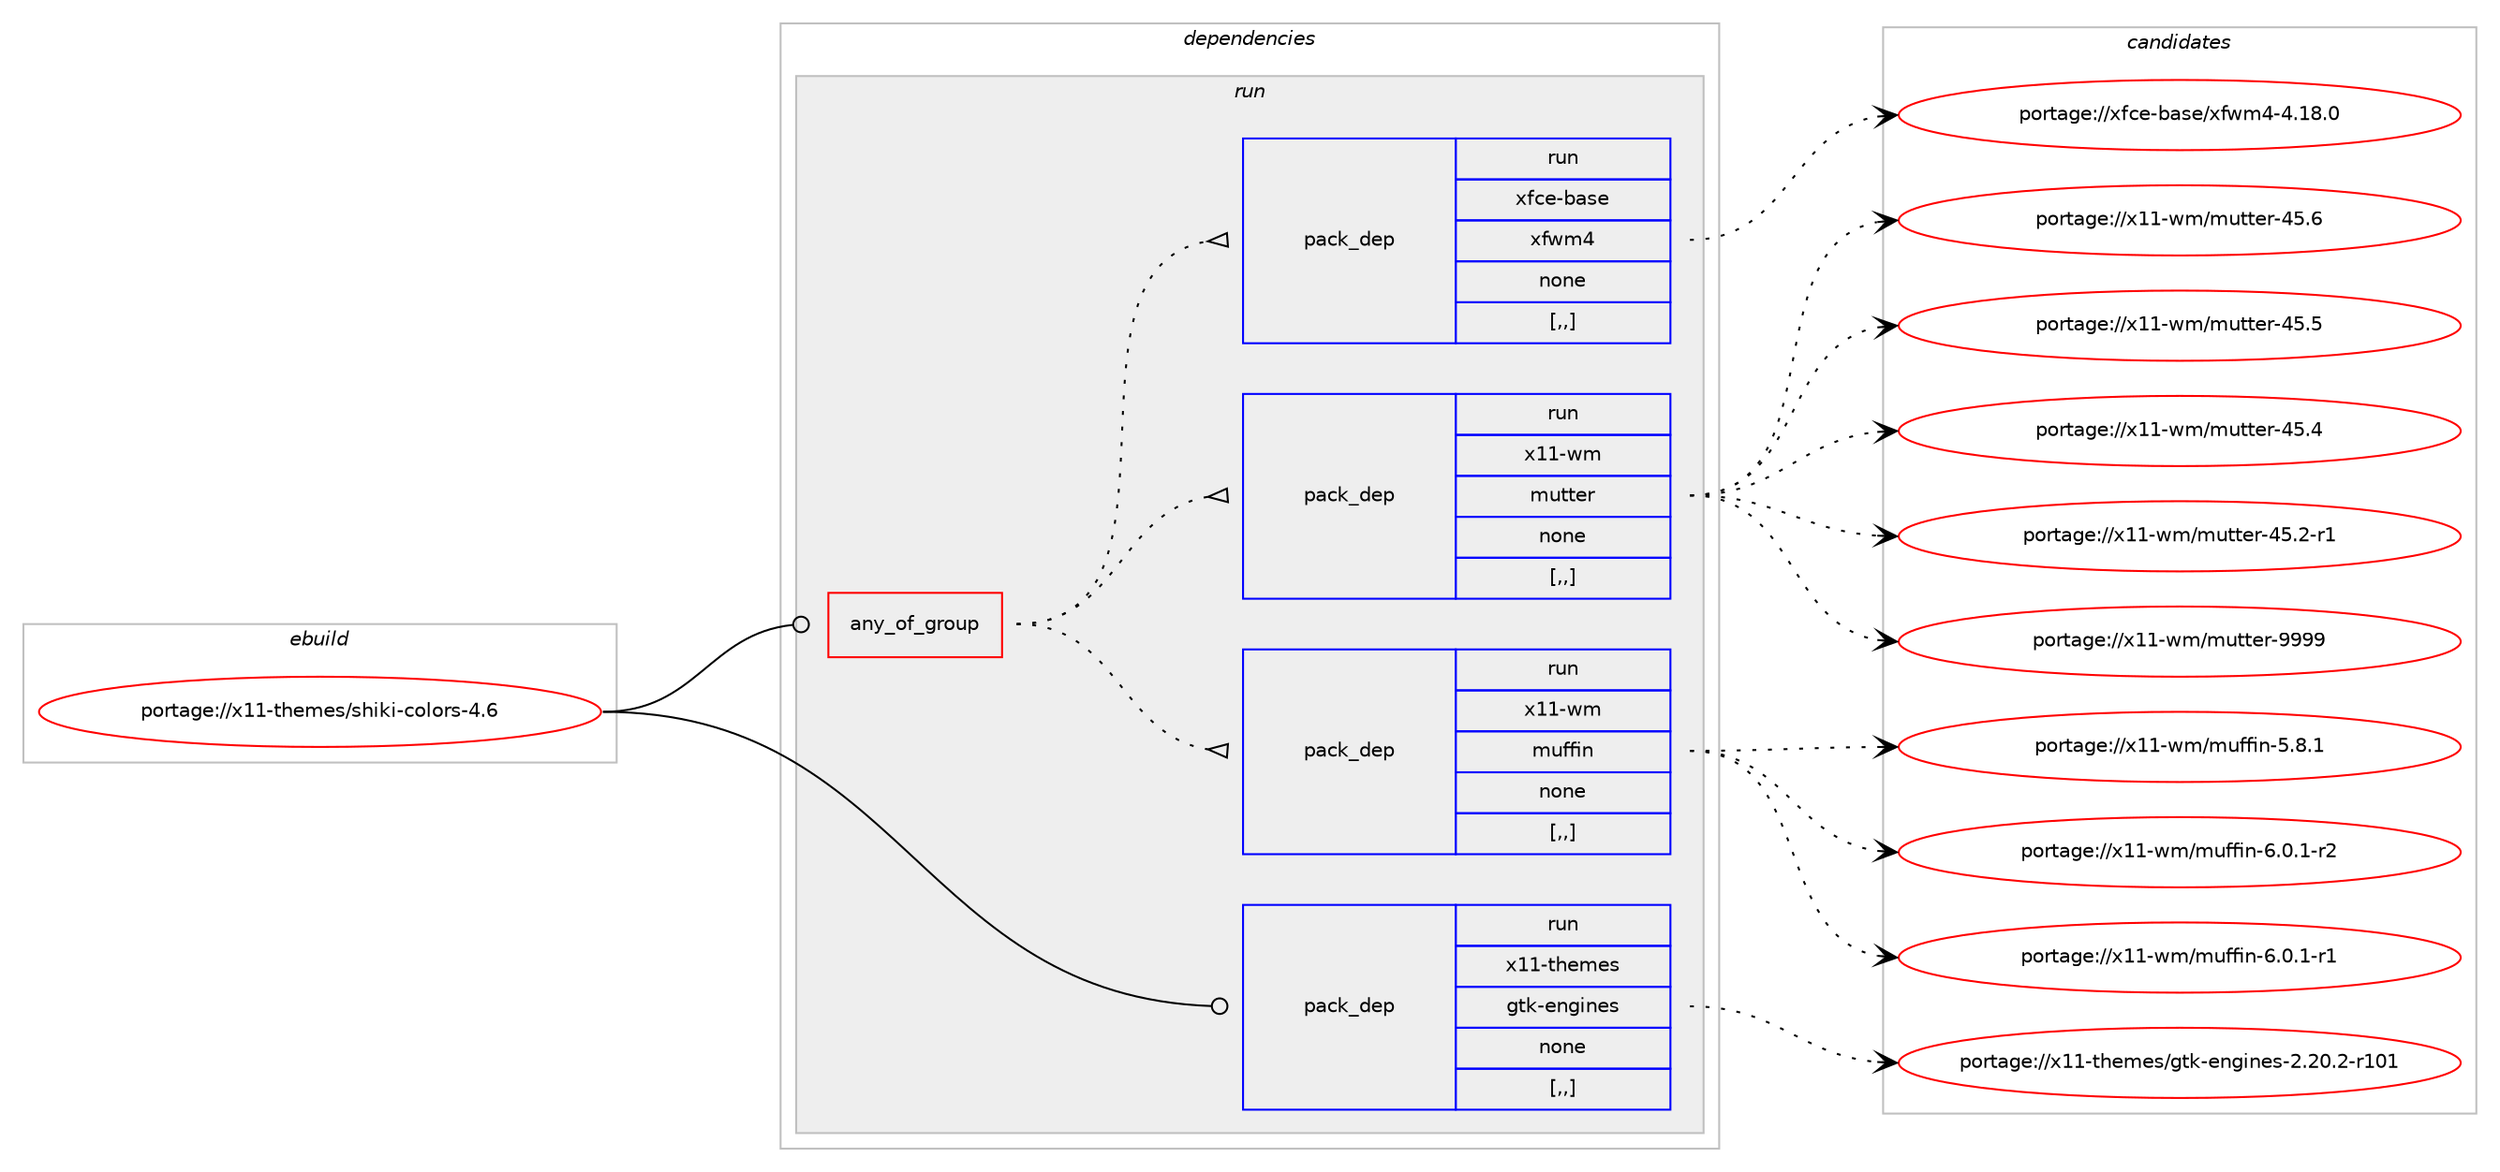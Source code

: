 digraph prolog {

# *************
# Graph options
# *************

newrank=true;
concentrate=true;
compound=true;
graph [rankdir=LR,fontname=Helvetica,fontsize=10,ranksep=1.5];#, ranksep=2.5, nodesep=0.2];
edge  [arrowhead=vee];
node  [fontname=Helvetica,fontsize=10];

# **********
# The ebuild
# **********

subgraph cluster_leftcol {
color=gray;
rank=same;
label=<<i>ebuild</i>>;
id [label="portage://x11-themes/shiki-colors-4.6", color=red, width=4, href="../x11-themes/shiki-colors-4.6.svg"];
}

# ****************
# The dependencies
# ****************

subgraph cluster_midcol {
color=gray;
label=<<i>dependencies</i>>;
subgraph cluster_compile {
fillcolor="#eeeeee";
style=filled;
label=<<i>compile</i>>;
}
subgraph cluster_compileandrun {
fillcolor="#eeeeee";
style=filled;
label=<<i>compile and run</i>>;
}
subgraph cluster_run {
fillcolor="#eeeeee";
style=filled;
label=<<i>run</i>>;
subgraph any3161 {
dependency465469 [label=<<TABLE BORDER="0" CELLBORDER="1" CELLSPACING="0" CELLPADDING="4"><TR><TD CELLPADDING="10">any_of_group</TD></TR></TABLE>>, shape=none, color=red];subgraph pack339296 {
dependency465470 [label=<<TABLE BORDER="0" CELLBORDER="1" CELLSPACING="0" CELLPADDING="4" WIDTH="220"><TR><TD ROWSPAN="6" CELLPADDING="30">pack_dep</TD></TR><TR><TD WIDTH="110">run</TD></TR><TR><TD>x11-wm</TD></TR><TR><TD>muffin</TD></TR><TR><TD>none</TD></TR><TR><TD>[,,]</TD></TR></TABLE>>, shape=none, color=blue];
}
dependency465469:e -> dependency465470:w [weight=20,style="dotted",arrowhead="oinv"];
subgraph pack339297 {
dependency465471 [label=<<TABLE BORDER="0" CELLBORDER="1" CELLSPACING="0" CELLPADDING="4" WIDTH="220"><TR><TD ROWSPAN="6" CELLPADDING="30">pack_dep</TD></TR><TR><TD WIDTH="110">run</TD></TR><TR><TD>x11-wm</TD></TR><TR><TD>mutter</TD></TR><TR><TD>none</TD></TR><TR><TD>[,,]</TD></TR></TABLE>>, shape=none, color=blue];
}
dependency465469:e -> dependency465471:w [weight=20,style="dotted",arrowhead="oinv"];
subgraph pack339298 {
dependency465472 [label=<<TABLE BORDER="0" CELLBORDER="1" CELLSPACING="0" CELLPADDING="4" WIDTH="220"><TR><TD ROWSPAN="6" CELLPADDING="30">pack_dep</TD></TR><TR><TD WIDTH="110">run</TD></TR><TR><TD>xfce-base</TD></TR><TR><TD>xfwm4</TD></TR><TR><TD>none</TD></TR><TR><TD>[,,]</TD></TR></TABLE>>, shape=none, color=blue];
}
dependency465469:e -> dependency465472:w [weight=20,style="dotted",arrowhead="oinv"];
}
id:e -> dependency465469:w [weight=20,style="solid",arrowhead="odot"];
subgraph pack339299 {
dependency465473 [label=<<TABLE BORDER="0" CELLBORDER="1" CELLSPACING="0" CELLPADDING="4" WIDTH="220"><TR><TD ROWSPAN="6" CELLPADDING="30">pack_dep</TD></TR><TR><TD WIDTH="110">run</TD></TR><TR><TD>x11-themes</TD></TR><TR><TD>gtk-engines</TD></TR><TR><TD>none</TD></TR><TR><TD>[,,]</TD></TR></TABLE>>, shape=none, color=blue];
}
id:e -> dependency465473:w [weight=20,style="solid",arrowhead="odot"];
}
}

# **************
# The candidates
# **************

subgraph cluster_choices {
rank=same;
color=gray;
label=<<i>candidates</i>>;

subgraph choice339296 {
color=black;
nodesep=1;
choice120494945119109471091171021021051104554464846494511450 [label="portage://x11-wm/muffin-6.0.1-r2", color=red, width=4,href="../x11-wm/muffin-6.0.1-r2.svg"];
choice120494945119109471091171021021051104554464846494511449 [label="portage://x11-wm/muffin-6.0.1-r1", color=red, width=4,href="../x11-wm/muffin-6.0.1-r1.svg"];
choice12049494511910947109117102102105110455346564649 [label="portage://x11-wm/muffin-5.8.1", color=red, width=4,href="../x11-wm/muffin-5.8.1.svg"];
dependency465470:e -> choice120494945119109471091171021021051104554464846494511450:w [style=dotted,weight="100"];
dependency465470:e -> choice120494945119109471091171021021051104554464846494511449:w [style=dotted,weight="100"];
dependency465470:e -> choice12049494511910947109117102102105110455346564649:w [style=dotted,weight="100"];
}
subgraph choice339297 {
color=black;
nodesep=1;
choice120494945119109471091171161161011144557575757 [label="portage://x11-wm/mutter-9999", color=red, width=4,href="../x11-wm/mutter-9999.svg"];
choice120494945119109471091171161161011144552534654 [label="portage://x11-wm/mutter-45.6", color=red, width=4,href="../x11-wm/mutter-45.6.svg"];
choice120494945119109471091171161161011144552534653 [label="portage://x11-wm/mutter-45.5", color=red, width=4,href="../x11-wm/mutter-45.5.svg"];
choice120494945119109471091171161161011144552534652 [label="portage://x11-wm/mutter-45.4", color=red, width=4,href="../x11-wm/mutter-45.4.svg"];
choice1204949451191094710911711611610111445525346504511449 [label="portage://x11-wm/mutter-45.2-r1", color=red, width=4,href="../x11-wm/mutter-45.2-r1.svg"];
dependency465471:e -> choice120494945119109471091171161161011144557575757:w [style=dotted,weight="100"];
dependency465471:e -> choice120494945119109471091171161161011144552534654:w [style=dotted,weight="100"];
dependency465471:e -> choice120494945119109471091171161161011144552534653:w [style=dotted,weight="100"];
dependency465471:e -> choice120494945119109471091171161161011144552534652:w [style=dotted,weight="100"];
dependency465471:e -> choice1204949451191094710911711611610111445525346504511449:w [style=dotted,weight="100"];
}
subgraph choice339298 {
color=black;
nodesep=1;
choice12010299101459897115101471201021191095245524649564648 [label="portage://xfce-base/xfwm4-4.18.0", color=red, width=4,href="../xfce-base/xfwm4-4.18.0.svg"];
dependency465472:e -> choice12010299101459897115101471201021191095245524649564648:w [style=dotted,weight="100"];
}
subgraph choice339299 {
color=black;
nodesep=1;
choice12049494511610410110910111547103116107451011101031051101011154550465048465045114494849 [label="portage://x11-themes/gtk-engines-2.20.2-r101", color=red, width=4,href="../x11-themes/gtk-engines-2.20.2-r101.svg"];
dependency465473:e -> choice12049494511610410110910111547103116107451011101031051101011154550465048465045114494849:w [style=dotted,weight="100"];
}
}

}
